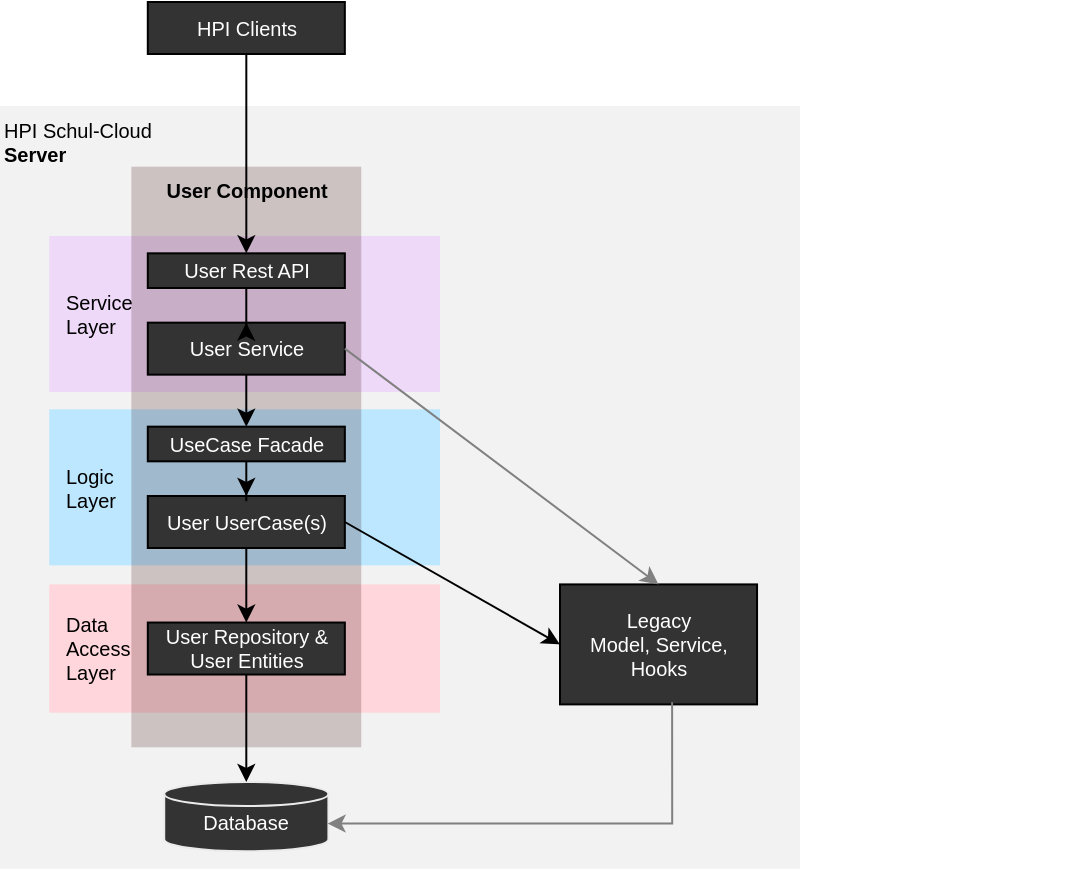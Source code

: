 <mxfile version="13.6.6" type="atlas"><mxAtlasLibraries/><diagram id="RrnGyhTox1kCKPTknkRC" name="Seite-1"><mxGraphModel dx="3950" dy="1259" grid="1" gridSize="10" guides="1" tooltips="1" connect="1" arrows="1" fold="1" page="0" pageScale="1" pageWidth="827" pageHeight="1169" math="0" shadow="0"><root><mxCell id="0"/><mxCell id="1" parent="0"/><mxCell id="rid1xrD-9KdfzVZvJYU5-43" value="" style="group;fontSize=10;" parent="1" vertex="1" connectable="0"><mxGeometry x="-2360" y="-50" width="540" height="433.33" as="geometry"/></mxCell><mxCell id="rid1xrD-9KdfzVZvJYU5-9" value="HPI Schul-Cloud &lt;br style=&quot;font-size: 10px;&quot;&gt;&lt;b style=&quot;font-size: 10px;&quot;&gt;Server&lt;/b&gt;" style="rounded=0;whiteSpace=wrap;html=1;fontSize=10;align=left;verticalAlign=top;strokeColor=none;fillColor=#F2F2F2;" parent="rid1xrD-9KdfzVZvJYU5-43" vertex="1"><mxGeometry y="52" width="400" height="381.33" as="geometry"/></mxCell><mxCell id="rid1xrD-9KdfzVZvJYU5-10" value="Logic &lt;br style=&quot;font-size: 10px;&quot;&gt;Layer" style="rounded=0;whiteSpace=wrap;html=1;align=left;spacingLeft=6;strokeColor=none;fillColor=#BCE7FF;fontSize=10;" parent="rid1xrD-9KdfzVZvJYU5-43" vertex="1"><mxGeometry x="24.63" y="203.67" width="195.37" height="78" as="geometry"/></mxCell><mxCell id="rid1xrD-9KdfzVZvJYU5-11" value="Service&lt;br style=&quot;font-size: 10px;&quot;&gt;Layer" style="rounded=0;whiteSpace=wrap;html=1;align=left;spacingLeft=6;strokeColor=none;fillColor=#EED9F9;fontSize=10;" parent="rid1xrD-9KdfzVZvJYU5-43" vertex="1"><mxGeometry x="24.63" y="117" width="195.37" height="78" as="geometry"/></mxCell><mxCell id="rid1xrD-9KdfzVZvJYU5-12" value="Data&lt;br style=&quot;font-size: 10px;&quot;&gt;Access&lt;br style=&quot;font-size: 10px;&quot;&gt;Layer" style="rounded=0;whiteSpace=wrap;html=1;align=left;spacingLeft=6;strokeColor=none;fillColor=#FFD6DB;fontSize=10;" parent="rid1xrD-9KdfzVZvJYU5-43" vertex="1"><mxGeometry x="24.63" y="291.2" width="195.37" height="64.13" as="geometry"/></mxCell><mxCell id="rid1xrD-9KdfzVZvJYU5-13" value="User Component" style="rounded=0;whiteSpace=wrap;html=1;align=center;opacity=20;fillColor=#330000;labelPosition=center;verticalLabelPosition=middle;verticalAlign=top;fontStyle=1;fontSize=10;strokeColor=none;" parent="rid1xrD-9KdfzVZvJYU5-43" vertex="1"><mxGeometry x="65.684" y="82.333" width="114.947" height="290.331" as="geometry"/></mxCell><mxCell id="rid1xrD-9KdfzVZvJYU5-14" style="edgeStyle=orthogonalEdgeStyle;rounded=0;orthogonalLoop=1;jettySize=auto;html=1;exitX=0.5;exitY=1;exitDx=0;exitDy=0;fontSize=10;" parent="rid1xrD-9KdfzVZvJYU5-43" edge="1"><mxGeometry relative="1" as="geometry"><mxPoint x="179.811" y="278.198" as="sourcePoint"/><mxPoint x="179.811" y="278.198" as="targetPoint"/></mxGeometry></mxCell><mxCell id="rid1xrD-9KdfzVZvJYU5-16" value="User Service" style="rounded=0;whiteSpace=wrap;html=1;align=center;fillColor=#333333;fontColor=#FFFFFF;fontSize=10;" parent="rid1xrD-9KdfzVZvJYU5-43" vertex="1"><mxGeometry x="73.895" y="160.332" width="98.526" height="26.0" as="geometry"/></mxCell><mxCell id="rid1xrD-9KdfzVZvJYU5-17" style="edgeStyle=orthogonalEdgeStyle;rounded=0;orthogonalLoop=1;jettySize=auto;html=1;entryX=0.5;entryY=0;entryDx=0;entryDy=0;fontSize=10;" parent="rid1xrD-9KdfzVZvJYU5-43" source="rid1xrD-9KdfzVZvJYU5-18" target="rid1xrD-9KdfzVZvJYU5-16" edge="1"><mxGeometry relative="1" as="geometry"/></mxCell><mxCell id="rid1xrD-9KdfzVZvJYU5-18" value="User Rest API" style="rounded=0;whiteSpace=wrap;html=1;align=center;fillColor=#333333;fontColor=#FFFFFF;fontSize=10;" parent="rid1xrD-9KdfzVZvJYU5-43" vertex="1"><mxGeometry x="73.895" y="125.666" width="98.526" height="17.333" as="geometry"/></mxCell><mxCell id="rid1xrD-9KdfzVZvJYU5-20" value="User UserCase(s)" style="rounded=0;whiteSpace=wrap;html=1;align=center;fillColor=#333333;fontColor=#FFFFFF;fontSize=10;" parent="rid1xrD-9KdfzVZvJYU5-43" vertex="1"><mxGeometry x="73.895" y="246.998" width="98.526" height="26.0" as="geometry"/></mxCell><mxCell id="rid1xrD-9KdfzVZvJYU5-21" style="edgeStyle=orthogonalEdgeStyle;rounded=0;orthogonalLoop=1;jettySize=auto;html=1;fontSize=10;" parent="rid1xrD-9KdfzVZvJYU5-43" source="rid1xrD-9KdfzVZvJYU5-22" target="rid1xrD-9KdfzVZvJYU5-20" edge="1"><mxGeometry relative="1" as="geometry"/></mxCell><mxCell id="rid1xrD-9KdfzVZvJYU5-22" value="UseCase Facade" style="rounded=0;whiteSpace=wrap;html=1;align=center;fillColor=#333333;fontColor=#FFFFFF;fontSize=10;" parent="rid1xrD-9KdfzVZvJYU5-43" vertex="1"><mxGeometry x="73.895" y="212.332" width="98.526" height="17.333" as="geometry"/></mxCell><mxCell id="rid1xrD-9KdfzVZvJYU5-15" style="edgeStyle=orthogonalEdgeStyle;rounded=0;orthogonalLoop=1;jettySize=auto;html=1;fontSize=10;" parent="rid1xrD-9KdfzVZvJYU5-43" source="rid1xrD-9KdfzVZvJYU5-16" target="rid1xrD-9KdfzVZvJYU5-22" edge="1"><mxGeometry relative="1" as="geometry"/></mxCell><mxCell id="rid1xrD-9KdfzVZvJYU5-24" value="User Repository &amp;amp; User Entities" style="rounded=0;whiteSpace=wrap;html=1;align=center;fillColor=#333333;fontColor=#FFFFFF;fontSize=10;" parent="rid1xrD-9KdfzVZvJYU5-43" vertex="1"><mxGeometry x="73.895" y="310.264" width="98.526" height="26.0" as="geometry"/></mxCell><mxCell id="rid1xrD-9KdfzVZvJYU5-19" style="edgeStyle=orthogonalEdgeStyle;rounded=0;orthogonalLoop=1;jettySize=auto;html=1;fontSize=10;" parent="rid1xrD-9KdfzVZvJYU5-43" source="rid1xrD-9KdfzVZvJYU5-20" target="rid1xrD-9KdfzVZvJYU5-24" edge="1"><mxGeometry relative="1" as="geometry"/></mxCell><mxCell id="rid1xrD-9KdfzVZvJYU5-31" style="edgeStyle=orthogonalEdgeStyle;rounded=0;orthogonalLoop=1;jettySize=auto;html=1;fontSize=10;fontColor=#FFFFFF;" parent="rid1xrD-9KdfzVZvJYU5-43" source="rid1xrD-9KdfzVZvJYU5-32" target="rid1xrD-9KdfzVZvJYU5-18" edge="1"><mxGeometry relative="1" as="geometry"/></mxCell><mxCell id="rid1xrD-9KdfzVZvJYU5-32" value="HPI Clients" style="rounded=0;whiteSpace=wrap;html=1;align=center;fillColor=#333333;fontColor=#FFFFFF;fontSize=10;" parent="rid1xrD-9KdfzVZvJYU5-43" vertex="1"><mxGeometry x="73.895" width="98.526" height="26.0" as="geometry"/></mxCell><mxCell id="rid1xrD-9KdfzVZvJYU5-35" value="Database" style="shape=cylinder2;whiteSpace=wrap;html=1;boundedLbl=1;backgroundOutline=1;size=6;rounded=0;fillColor=#333333;fontSize=10;fontColor=#FFFFFF;align=center;strokeColor=#EBEBEB;verticalAlign=middle;spacingTop=6;" parent="rid1xrD-9KdfzVZvJYU5-43" vertex="1"><mxGeometry x="82.105" y="389.997" width="82.105" height="34.666" as="geometry"/></mxCell><mxCell id="rid1xrD-9KdfzVZvJYU5-23" style="edgeStyle=orthogonalEdgeStyle;rounded=0;orthogonalLoop=1;jettySize=auto;html=1;fontSize=10;fontColor=#FFFFFF;" parent="rid1xrD-9KdfzVZvJYU5-43" source="rid1xrD-9KdfzVZvJYU5-24" target="rid1xrD-9KdfzVZvJYU5-35" edge="1"><mxGeometry relative="1" as="geometry"/></mxCell><mxCell id="ELIvQNmyPnPet5iGE48I-1" value="Legacy &lt;br&gt;Model, Service, Hooks" style="rounded=0;whiteSpace=wrap;html=1;align=center;fillColor=#333333;fontColor=#FFFFFF;fontSize=10;" parent="rid1xrD-9KdfzVZvJYU5-43" vertex="1"><mxGeometry x="280.001" y="291.2" width="98.526" height="60" as="geometry"/></mxCell><mxCell id="ELIvQNmyPnPet5iGE48I-3" style="rounded=0;orthogonalLoop=1;jettySize=auto;html=1;exitX=0.569;exitY=0.983;exitDx=0;exitDy=0;strokeColor=#808080;fontSize=10;exitPerimeter=0;edgeStyle=orthogonalEdgeStyle;entryX=0.995;entryY=0.6;entryDx=0;entryDy=0;entryPerimeter=0;" parent="rid1xrD-9KdfzVZvJYU5-43" source="ELIvQNmyPnPet5iGE48I-1" target="rid1xrD-9KdfzVZvJYU5-35" edge="1"><mxGeometry relative="1" as="geometry"><mxPoint x="269.747" y="346.264" as="sourcePoint"/><mxPoint x="161.053" y="410" as="targetPoint"/></mxGeometry></mxCell><mxCell id="ELIvQNmyPnPet5iGE48I-4" style="rounded=0;orthogonalLoop=1;jettySize=auto;html=1;entryX=0;entryY=0.5;entryDx=0;entryDy=0;fontSize=10;fontColor=#FFFFFF;exitX=1;exitY=0.5;exitDx=0;exitDy=0;" parent="rid1xrD-9KdfzVZvJYU5-43" source="rid1xrD-9KdfzVZvJYU5-20" target="ELIvQNmyPnPet5iGE48I-1" edge="1"><mxGeometry relative="1" as="geometry"><mxPoint x="309.537" y="173.332" as="sourcePoint"/><mxPoint x="181.895" y="230.998" as="targetPoint"/></mxGeometry></mxCell><mxCell id="ELIvQNmyPnPet5iGE48I-5" style="rounded=0;orthogonalLoop=1;jettySize=auto;html=1;entryX=0.5;entryY=0;entryDx=0;entryDy=0;fontSize=10;fontColor=#FFFFFF;exitX=1;exitY=0.5;exitDx=0;exitDy=0;strokeColor=#808080;" parent="rid1xrD-9KdfzVZvJYU5-43" source="rid1xrD-9KdfzVZvJYU5-16" target="ELIvQNmyPnPet5iGE48I-1" edge="1"><mxGeometry relative="1" as="geometry"><mxPoint x="309.537" y="259.998" as="sourcePoint"/><mxPoint x="181.895" y="230.998" as="targetPoint"/></mxGeometry></mxCell></root></mxGraphModel></diagram></mxfile>